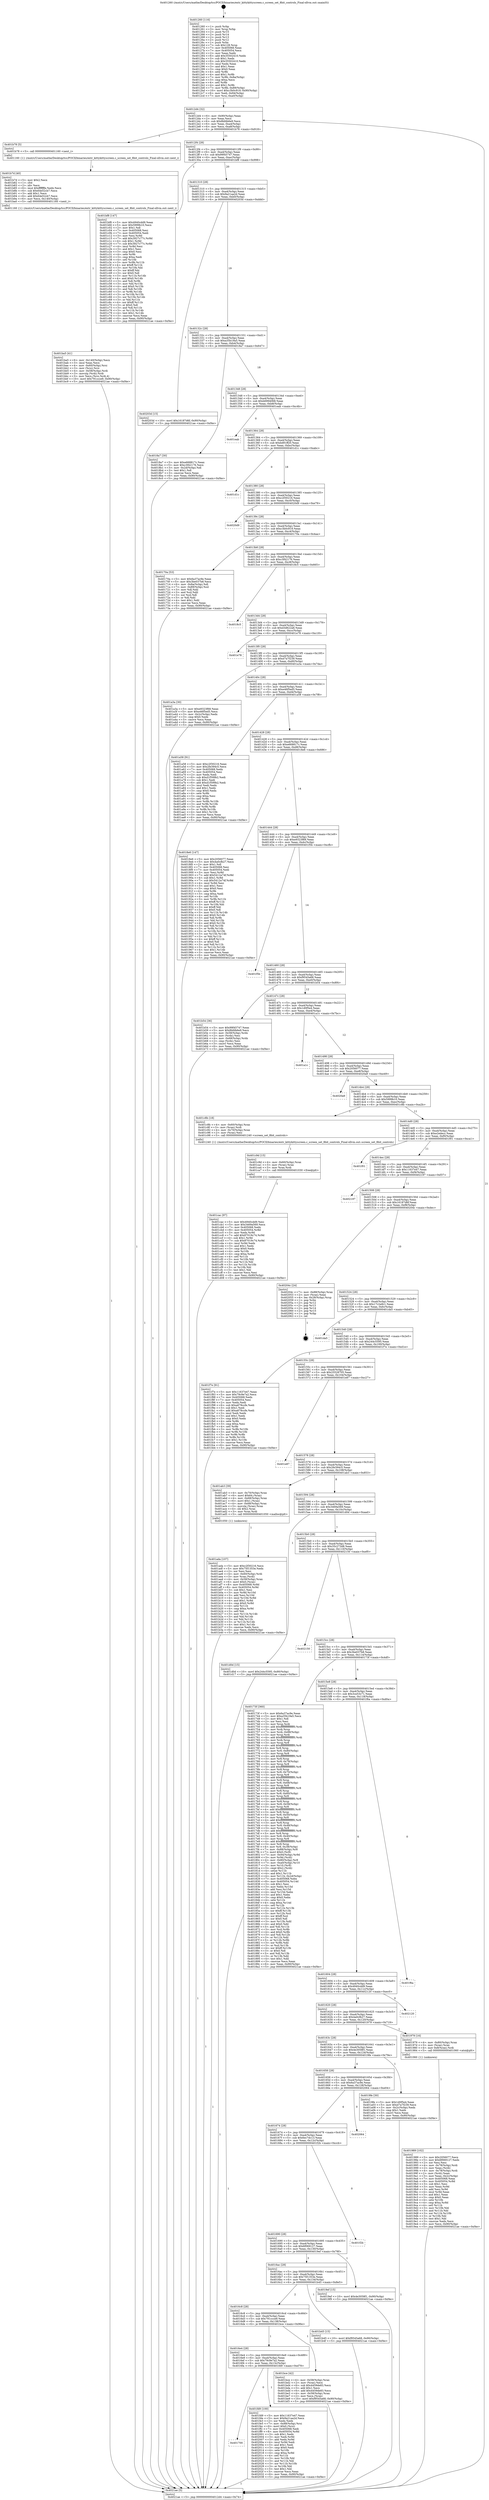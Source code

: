 digraph "0x401260" {
  label = "0x401260 (/mnt/c/Users/mathe/Desktop/tcc/POCII/binaries/extr_kittykittyscreen.c_screen_set_8bit_controls_Final-ollvm.out::main(0))"
  labelloc = "t"
  node[shape=record]

  Entry [label="",width=0.3,height=0.3,shape=circle,fillcolor=black,style=filled]
  "0x4012d4" [label="{
     0x4012d4 [32]\l
     | [instrs]\l
     &nbsp;&nbsp;0x4012d4 \<+6\>: mov -0x90(%rbp),%eax\l
     &nbsp;&nbsp;0x4012da \<+2\>: mov %eax,%ecx\l
     &nbsp;&nbsp;0x4012dc \<+6\>: sub $0x8bfdb6e9,%ecx\l
     &nbsp;&nbsp;0x4012e2 \<+6\>: mov %eax,-0xa4(%rbp)\l
     &nbsp;&nbsp;0x4012e8 \<+6\>: mov %ecx,-0xa8(%rbp)\l
     &nbsp;&nbsp;0x4012ee \<+6\>: je 0000000000401b78 \<main+0x918\>\l
  }"]
  "0x401b78" [label="{
     0x401b78 [5]\l
     | [instrs]\l
     &nbsp;&nbsp;0x401b78 \<+5\>: call 0000000000401160 \<next_i\>\l
     | [calls]\l
     &nbsp;&nbsp;0x401160 \{1\} (/mnt/c/Users/mathe/Desktop/tcc/POCII/binaries/extr_kittykittyscreen.c_screen_set_8bit_controls_Final-ollvm.out::next_i)\l
  }"]
  "0x4012f4" [label="{
     0x4012f4 [28]\l
     | [instrs]\l
     &nbsp;&nbsp;0x4012f4 \<+5\>: jmp 00000000004012f9 \<main+0x99\>\l
     &nbsp;&nbsp;0x4012f9 \<+6\>: mov -0xa4(%rbp),%eax\l
     &nbsp;&nbsp;0x4012ff \<+5\>: sub $0x99f45747,%eax\l
     &nbsp;&nbsp;0x401304 \<+6\>: mov %eax,-0xac(%rbp)\l
     &nbsp;&nbsp;0x40130a \<+6\>: je 0000000000401bf8 \<main+0x998\>\l
  }"]
  Exit [label="",width=0.3,height=0.3,shape=circle,fillcolor=black,style=filled,peripheries=2]
  "0x401bf8" [label="{
     0x401bf8 [147]\l
     | [instrs]\l
     &nbsp;&nbsp;0x401bf8 \<+5\>: mov $0x4940cdd9,%eax\l
     &nbsp;&nbsp;0x401bfd \<+5\>: mov $0x5999b10,%ecx\l
     &nbsp;&nbsp;0x401c02 \<+2\>: mov $0x1,%dl\l
     &nbsp;&nbsp;0x401c04 \<+7\>: mov 0x405068,%esi\l
     &nbsp;&nbsp;0x401c0b \<+7\>: mov 0x405054,%edi\l
     &nbsp;&nbsp;0x401c12 \<+3\>: mov %esi,%r8d\l
     &nbsp;&nbsp;0x401c15 \<+7\>: add $0x3927c77c,%r8d\l
     &nbsp;&nbsp;0x401c1c \<+4\>: sub $0x1,%r8d\l
     &nbsp;&nbsp;0x401c20 \<+7\>: sub $0x3927c77c,%r8d\l
     &nbsp;&nbsp;0x401c27 \<+4\>: imul %r8d,%esi\l
     &nbsp;&nbsp;0x401c2b \<+3\>: and $0x1,%esi\l
     &nbsp;&nbsp;0x401c2e \<+3\>: cmp $0x0,%esi\l
     &nbsp;&nbsp;0x401c31 \<+4\>: sete %r9b\l
     &nbsp;&nbsp;0x401c35 \<+3\>: cmp $0xa,%edi\l
     &nbsp;&nbsp;0x401c38 \<+4\>: setl %r10b\l
     &nbsp;&nbsp;0x401c3c \<+3\>: mov %r9b,%r11b\l
     &nbsp;&nbsp;0x401c3f \<+4\>: xor $0xff,%r11b\l
     &nbsp;&nbsp;0x401c43 \<+3\>: mov %r10b,%bl\l
     &nbsp;&nbsp;0x401c46 \<+3\>: xor $0xff,%bl\l
     &nbsp;&nbsp;0x401c49 \<+3\>: xor $0x0,%dl\l
     &nbsp;&nbsp;0x401c4c \<+3\>: mov %r11b,%r14b\l
     &nbsp;&nbsp;0x401c4f \<+4\>: and $0x0,%r14b\l
     &nbsp;&nbsp;0x401c53 \<+3\>: and %dl,%r9b\l
     &nbsp;&nbsp;0x401c56 \<+3\>: mov %bl,%r15b\l
     &nbsp;&nbsp;0x401c59 \<+4\>: and $0x0,%r15b\l
     &nbsp;&nbsp;0x401c5d \<+3\>: and %dl,%r10b\l
     &nbsp;&nbsp;0x401c60 \<+3\>: or %r9b,%r14b\l
     &nbsp;&nbsp;0x401c63 \<+3\>: or %r10b,%r15b\l
     &nbsp;&nbsp;0x401c66 \<+3\>: xor %r15b,%r14b\l
     &nbsp;&nbsp;0x401c69 \<+3\>: or %bl,%r11b\l
     &nbsp;&nbsp;0x401c6c \<+4\>: xor $0xff,%r11b\l
     &nbsp;&nbsp;0x401c70 \<+3\>: or $0x0,%dl\l
     &nbsp;&nbsp;0x401c73 \<+3\>: and %dl,%r11b\l
     &nbsp;&nbsp;0x401c76 \<+3\>: or %r11b,%r14b\l
     &nbsp;&nbsp;0x401c79 \<+4\>: test $0x1,%r14b\l
     &nbsp;&nbsp;0x401c7d \<+3\>: cmovne %ecx,%eax\l
     &nbsp;&nbsp;0x401c80 \<+6\>: mov %eax,-0x90(%rbp)\l
     &nbsp;&nbsp;0x401c86 \<+5\>: jmp 00000000004021ae \<main+0xf4e\>\l
  }"]
  "0x401310" [label="{
     0x401310 [28]\l
     | [instrs]\l
     &nbsp;&nbsp;0x401310 \<+5\>: jmp 0000000000401315 \<main+0xb5\>\l
     &nbsp;&nbsp;0x401315 \<+6\>: mov -0xa4(%rbp),%eax\l
     &nbsp;&nbsp;0x40131b \<+5\>: sub $0x9a21aa2d,%eax\l
     &nbsp;&nbsp;0x401320 \<+6\>: mov %eax,-0xb0(%rbp)\l
     &nbsp;&nbsp;0x401326 \<+6\>: je 000000000040203d \<main+0xddd\>\l
  }"]
  "0x401700" [label="{
     0x401700\l
  }", style=dashed]
  "0x40203d" [label="{
     0x40203d [15]\l
     | [instrs]\l
     &nbsp;&nbsp;0x40203d \<+10\>: movl $0x16187d6f,-0x90(%rbp)\l
     &nbsp;&nbsp;0x402047 \<+5\>: jmp 00000000004021ae \<main+0xf4e\>\l
  }"]
  "0x40132c" [label="{
     0x40132c [28]\l
     | [instrs]\l
     &nbsp;&nbsp;0x40132c \<+5\>: jmp 0000000000401331 \<main+0xd1\>\l
     &nbsp;&nbsp;0x401331 \<+6\>: mov -0xa4(%rbp),%eax\l
     &nbsp;&nbsp;0x401337 \<+5\>: sub $0xa35b19a5,%eax\l
     &nbsp;&nbsp;0x40133c \<+6\>: mov %eax,-0xb4(%rbp)\l
     &nbsp;&nbsp;0x401342 \<+6\>: je 00000000004018a7 \<main+0x647\>\l
  }"]
  "0x401fd9" [label="{
     0x401fd9 [100]\l
     | [instrs]\l
     &nbsp;&nbsp;0x401fd9 \<+5\>: mov $0x11637e47,%eax\l
     &nbsp;&nbsp;0x401fde \<+5\>: mov $0x9a21aa2d,%ecx\l
     &nbsp;&nbsp;0x401fe3 \<+2\>: xor %edx,%edx\l
     &nbsp;&nbsp;0x401fe5 \<+7\>: mov -0x88(%rbp),%rsi\l
     &nbsp;&nbsp;0x401fec \<+6\>: movl $0x0,(%rsi)\l
     &nbsp;&nbsp;0x401ff2 \<+7\>: mov 0x405068,%edi\l
     &nbsp;&nbsp;0x401ff9 \<+8\>: mov 0x405054,%r8d\l
     &nbsp;&nbsp;0x402001 \<+3\>: sub $0x1,%edx\l
     &nbsp;&nbsp;0x402004 \<+3\>: mov %edi,%r9d\l
     &nbsp;&nbsp;0x402007 \<+3\>: add %edx,%r9d\l
     &nbsp;&nbsp;0x40200a \<+4\>: imul %r9d,%edi\l
     &nbsp;&nbsp;0x40200e \<+3\>: and $0x1,%edi\l
     &nbsp;&nbsp;0x402011 \<+3\>: cmp $0x0,%edi\l
     &nbsp;&nbsp;0x402014 \<+4\>: sete %r10b\l
     &nbsp;&nbsp;0x402018 \<+4\>: cmp $0xa,%r8d\l
     &nbsp;&nbsp;0x40201c \<+4\>: setl %r11b\l
     &nbsp;&nbsp;0x402020 \<+3\>: mov %r10b,%bl\l
     &nbsp;&nbsp;0x402023 \<+3\>: and %r11b,%bl\l
     &nbsp;&nbsp;0x402026 \<+3\>: xor %r11b,%r10b\l
     &nbsp;&nbsp;0x402029 \<+3\>: or %r10b,%bl\l
     &nbsp;&nbsp;0x40202c \<+3\>: test $0x1,%bl\l
     &nbsp;&nbsp;0x40202f \<+3\>: cmovne %ecx,%eax\l
     &nbsp;&nbsp;0x402032 \<+6\>: mov %eax,-0x90(%rbp)\l
     &nbsp;&nbsp;0x402038 \<+5\>: jmp 00000000004021ae \<main+0xf4e\>\l
  }"]
  "0x4018a7" [label="{
     0x4018a7 [30]\l
     | [instrs]\l
     &nbsp;&nbsp;0x4018a7 \<+5\>: mov $0xe668817c,%eax\l
     &nbsp;&nbsp;0x4018ac \<+5\>: mov $0xc3f42176,%ecx\l
     &nbsp;&nbsp;0x4018b1 \<+3\>: mov -0x2d(%rbp),%dl\l
     &nbsp;&nbsp;0x4018b4 \<+3\>: test $0x1,%dl\l
     &nbsp;&nbsp;0x4018b7 \<+3\>: cmovne %ecx,%eax\l
     &nbsp;&nbsp;0x4018ba \<+6\>: mov %eax,-0x90(%rbp)\l
     &nbsp;&nbsp;0x4018c0 \<+5\>: jmp 00000000004021ae \<main+0xf4e\>\l
  }"]
  "0x401348" [label="{
     0x401348 [28]\l
     | [instrs]\l
     &nbsp;&nbsp;0x401348 \<+5\>: jmp 000000000040134d \<main+0xed\>\l
     &nbsp;&nbsp;0x40134d \<+6\>: mov -0xa4(%rbp),%eax\l
     &nbsp;&nbsp;0x401353 \<+5\>: sub $0xb6994068,%eax\l
     &nbsp;&nbsp;0x401358 \<+6\>: mov %eax,-0xb8(%rbp)\l
     &nbsp;&nbsp;0x40135e \<+6\>: je 0000000000401eab \<main+0xc4b\>\l
  }"]
  "0x401cac" [label="{
     0x401cac [97]\l
     | [instrs]\l
     &nbsp;&nbsp;0x401cac \<+5\>: mov $0x4940cdd9,%esi\l
     &nbsp;&nbsp;0x401cb1 \<+5\>: mov $0x3469a569,%ecx\l
     &nbsp;&nbsp;0x401cb6 \<+7\>: mov 0x405068,%edx\l
     &nbsp;&nbsp;0x401cbd \<+8\>: mov 0x405054,%r8d\l
     &nbsp;&nbsp;0x401cc5 \<+3\>: mov %edx,%r9d\l
     &nbsp;&nbsp;0x401cc8 \<+7\>: add $0x87019c74,%r9d\l
     &nbsp;&nbsp;0x401ccf \<+4\>: sub $0x1,%r9d\l
     &nbsp;&nbsp;0x401cd3 \<+7\>: sub $0x87019c74,%r9d\l
     &nbsp;&nbsp;0x401cda \<+4\>: imul %r9d,%edx\l
     &nbsp;&nbsp;0x401cde \<+3\>: and $0x1,%edx\l
     &nbsp;&nbsp;0x401ce1 \<+3\>: cmp $0x0,%edx\l
     &nbsp;&nbsp;0x401ce4 \<+4\>: sete %r10b\l
     &nbsp;&nbsp;0x401ce8 \<+4\>: cmp $0xa,%r8d\l
     &nbsp;&nbsp;0x401cec \<+4\>: setl %r11b\l
     &nbsp;&nbsp;0x401cf0 \<+3\>: mov %r10b,%bl\l
     &nbsp;&nbsp;0x401cf3 \<+3\>: and %r11b,%bl\l
     &nbsp;&nbsp;0x401cf6 \<+3\>: xor %r11b,%r10b\l
     &nbsp;&nbsp;0x401cf9 \<+3\>: or %r10b,%bl\l
     &nbsp;&nbsp;0x401cfc \<+3\>: test $0x1,%bl\l
     &nbsp;&nbsp;0x401cff \<+3\>: cmovne %ecx,%esi\l
     &nbsp;&nbsp;0x401d02 \<+6\>: mov %esi,-0x90(%rbp)\l
     &nbsp;&nbsp;0x401d08 \<+5\>: jmp 00000000004021ae \<main+0xf4e\>\l
  }"]
  "0x401eab" [label="{
     0x401eab\l
  }", style=dashed]
  "0x401364" [label="{
     0x401364 [28]\l
     | [instrs]\l
     &nbsp;&nbsp;0x401364 \<+5\>: jmp 0000000000401369 \<main+0x109\>\l
     &nbsp;&nbsp;0x401369 \<+6\>: mov -0xa4(%rbp),%eax\l
     &nbsp;&nbsp;0x40136f \<+5\>: sub $0xbd91ff20,%eax\l
     &nbsp;&nbsp;0x401374 \<+6\>: mov %eax,-0xbc(%rbp)\l
     &nbsp;&nbsp;0x40137a \<+6\>: je 0000000000401d1c \<main+0xabc\>\l
  }"]
  "0x401c9d" [label="{
     0x401c9d [15]\l
     | [instrs]\l
     &nbsp;&nbsp;0x401c9d \<+4\>: mov -0x60(%rbp),%rax\l
     &nbsp;&nbsp;0x401ca1 \<+3\>: mov (%rax),%rax\l
     &nbsp;&nbsp;0x401ca4 \<+3\>: mov %rax,%rdi\l
     &nbsp;&nbsp;0x401ca7 \<+5\>: call 0000000000401030 \<free@plt\>\l
     | [calls]\l
     &nbsp;&nbsp;0x401030 \{1\} (unknown)\l
  }"]
  "0x401d1c" [label="{
     0x401d1c\l
  }", style=dashed]
  "0x401380" [label="{
     0x401380 [28]\l
     | [instrs]\l
     &nbsp;&nbsp;0x401380 \<+5\>: jmp 0000000000401385 \<main+0x125\>\l
     &nbsp;&nbsp;0x401385 \<+6\>: mov -0xa4(%rbp),%eax\l
     &nbsp;&nbsp;0x40138b \<+5\>: sub $0xc2f30216,%eax\l
     &nbsp;&nbsp;0x401390 \<+6\>: mov %eax,-0xc0(%rbp)\l
     &nbsp;&nbsp;0x401396 \<+6\>: je 00000000004020d9 \<main+0xe79\>\l
  }"]
  "0x4016e4" [label="{
     0x4016e4 [28]\l
     | [instrs]\l
     &nbsp;&nbsp;0x4016e4 \<+5\>: jmp 00000000004016e9 \<main+0x489\>\l
     &nbsp;&nbsp;0x4016e9 \<+6\>: mov -0xa4(%rbp),%eax\l
     &nbsp;&nbsp;0x4016ef \<+5\>: sub $0x79c9e7a2,%eax\l
     &nbsp;&nbsp;0x4016f4 \<+6\>: mov %eax,-0x13c(%rbp)\l
     &nbsp;&nbsp;0x4016fa \<+6\>: je 0000000000401fd9 \<main+0xd79\>\l
  }"]
  "0x4020d9" [label="{
     0x4020d9\l
  }", style=dashed]
  "0x40139c" [label="{
     0x40139c [28]\l
     | [instrs]\l
     &nbsp;&nbsp;0x40139c \<+5\>: jmp 00000000004013a1 \<main+0x141\>\l
     &nbsp;&nbsp;0x4013a1 \<+6\>: mov -0xa4(%rbp),%eax\l
     &nbsp;&nbsp;0x4013a7 \<+5\>: sub $0xc3b0c919,%eax\l
     &nbsp;&nbsp;0x4013ac \<+6\>: mov %eax,-0xc4(%rbp)\l
     &nbsp;&nbsp;0x4013b2 \<+6\>: je 000000000040170a \<main+0x4aa\>\l
  }"]
  "0x401bce" [label="{
     0x401bce [42]\l
     | [instrs]\l
     &nbsp;&nbsp;0x401bce \<+4\>: mov -0x58(%rbp),%rax\l
     &nbsp;&nbsp;0x401bd2 \<+2\>: mov (%rax),%ecx\l
     &nbsp;&nbsp;0x401bd4 \<+6\>: sub $0x4459de83,%ecx\l
     &nbsp;&nbsp;0x401bda \<+3\>: add $0x1,%ecx\l
     &nbsp;&nbsp;0x401bdd \<+6\>: add $0x4459de83,%ecx\l
     &nbsp;&nbsp;0x401be3 \<+4\>: mov -0x58(%rbp),%rax\l
     &nbsp;&nbsp;0x401be7 \<+2\>: mov %ecx,(%rax)\l
     &nbsp;&nbsp;0x401be9 \<+10\>: movl $0xf9545a68,-0x90(%rbp)\l
     &nbsp;&nbsp;0x401bf3 \<+5\>: jmp 00000000004021ae \<main+0xf4e\>\l
  }"]
  "0x40170a" [label="{
     0x40170a [53]\l
     | [instrs]\l
     &nbsp;&nbsp;0x40170a \<+5\>: mov $0x6a37ac9e,%eax\l
     &nbsp;&nbsp;0x40170f \<+5\>: mov $0x3be037b8,%ecx\l
     &nbsp;&nbsp;0x401714 \<+6\>: mov -0x8a(%rbp),%dl\l
     &nbsp;&nbsp;0x40171a \<+7\>: mov -0x89(%rbp),%sil\l
     &nbsp;&nbsp;0x401721 \<+3\>: mov %dl,%dil\l
     &nbsp;&nbsp;0x401724 \<+3\>: and %sil,%dil\l
     &nbsp;&nbsp;0x401727 \<+3\>: xor %sil,%dl\l
     &nbsp;&nbsp;0x40172a \<+3\>: or %dl,%dil\l
     &nbsp;&nbsp;0x40172d \<+4\>: test $0x1,%dil\l
     &nbsp;&nbsp;0x401731 \<+3\>: cmovne %ecx,%eax\l
     &nbsp;&nbsp;0x401734 \<+6\>: mov %eax,-0x90(%rbp)\l
     &nbsp;&nbsp;0x40173a \<+5\>: jmp 00000000004021ae \<main+0xf4e\>\l
  }"]
  "0x4013b8" [label="{
     0x4013b8 [28]\l
     | [instrs]\l
     &nbsp;&nbsp;0x4013b8 \<+5\>: jmp 00000000004013bd \<main+0x15d\>\l
     &nbsp;&nbsp;0x4013bd \<+6\>: mov -0xa4(%rbp),%eax\l
     &nbsp;&nbsp;0x4013c3 \<+5\>: sub $0xc3f42176,%eax\l
     &nbsp;&nbsp;0x4013c8 \<+6\>: mov %eax,-0xc8(%rbp)\l
     &nbsp;&nbsp;0x4013ce \<+6\>: je 00000000004018c5 \<main+0x665\>\l
  }"]
  "0x4021ae" [label="{
     0x4021ae [5]\l
     | [instrs]\l
     &nbsp;&nbsp;0x4021ae \<+5\>: jmp 00000000004012d4 \<main+0x74\>\l
  }"]
  "0x401260" [label="{
     0x401260 [116]\l
     | [instrs]\l
     &nbsp;&nbsp;0x401260 \<+1\>: push %rbp\l
     &nbsp;&nbsp;0x401261 \<+3\>: mov %rsp,%rbp\l
     &nbsp;&nbsp;0x401264 \<+2\>: push %r15\l
     &nbsp;&nbsp;0x401266 \<+2\>: push %r14\l
     &nbsp;&nbsp;0x401268 \<+2\>: push %r13\l
     &nbsp;&nbsp;0x40126a \<+2\>: push %r12\l
     &nbsp;&nbsp;0x40126c \<+1\>: push %rbx\l
     &nbsp;&nbsp;0x40126d \<+7\>: sub $0x128,%rsp\l
     &nbsp;&nbsp;0x401274 \<+7\>: mov 0x405068,%eax\l
     &nbsp;&nbsp;0x40127b \<+7\>: mov 0x405054,%ecx\l
     &nbsp;&nbsp;0x401282 \<+2\>: mov %eax,%edx\l
     &nbsp;&nbsp;0x401284 \<+6\>: add $0x35502410,%edx\l
     &nbsp;&nbsp;0x40128a \<+3\>: sub $0x1,%edx\l
     &nbsp;&nbsp;0x40128d \<+6\>: sub $0x35502410,%edx\l
     &nbsp;&nbsp;0x401293 \<+3\>: imul %edx,%eax\l
     &nbsp;&nbsp;0x401296 \<+3\>: and $0x1,%eax\l
     &nbsp;&nbsp;0x401299 \<+3\>: cmp $0x0,%eax\l
     &nbsp;&nbsp;0x40129c \<+4\>: sete %r8b\l
     &nbsp;&nbsp;0x4012a0 \<+4\>: and $0x1,%r8b\l
     &nbsp;&nbsp;0x4012a4 \<+7\>: mov %r8b,-0x8a(%rbp)\l
     &nbsp;&nbsp;0x4012ab \<+3\>: cmp $0xa,%ecx\l
     &nbsp;&nbsp;0x4012ae \<+4\>: setl %r8b\l
     &nbsp;&nbsp;0x4012b2 \<+4\>: and $0x1,%r8b\l
     &nbsp;&nbsp;0x4012b6 \<+7\>: mov %r8b,-0x89(%rbp)\l
     &nbsp;&nbsp;0x4012bd \<+10\>: movl $0xc3b0c919,-0x90(%rbp)\l
     &nbsp;&nbsp;0x4012c7 \<+6\>: mov %edi,-0x94(%rbp)\l
     &nbsp;&nbsp;0x4012cd \<+7\>: mov %rsi,-0xa0(%rbp)\l
  }"]
  "0x401ba5" [label="{
     0x401ba5 [41]\l
     | [instrs]\l
     &nbsp;&nbsp;0x401ba5 \<+6\>: mov -0x140(%rbp),%ecx\l
     &nbsp;&nbsp;0x401bab \<+3\>: imul %eax,%ecx\l
     &nbsp;&nbsp;0x401bae \<+4\>: mov -0x60(%rbp),%rsi\l
     &nbsp;&nbsp;0x401bb2 \<+3\>: mov (%rsi),%rsi\l
     &nbsp;&nbsp;0x401bb5 \<+4\>: mov -0x58(%rbp),%rdi\l
     &nbsp;&nbsp;0x401bb9 \<+3\>: movslq (%rdi),%rdi\l
     &nbsp;&nbsp;0x401bbc \<+3\>: mov %ecx,(%rsi,%rdi,4)\l
     &nbsp;&nbsp;0x401bbf \<+10\>: movl $0x791ccce9,-0x90(%rbp)\l
     &nbsp;&nbsp;0x401bc9 \<+5\>: jmp 00000000004021ae \<main+0xf4e\>\l
  }"]
  "0x4018c5" [label="{
     0x4018c5\l
  }", style=dashed]
  "0x4013d4" [label="{
     0x4013d4 [28]\l
     | [instrs]\l
     &nbsp;&nbsp;0x4013d4 \<+5\>: jmp 00000000004013d9 \<main+0x179\>\l
     &nbsp;&nbsp;0x4013d9 \<+6\>: mov -0xa4(%rbp),%eax\l
     &nbsp;&nbsp;0x4013df \<+5\>: sub $0xd3d622a6,%eax\l
     &nbsp;&nbsp;0x4013e4 \<+6\>: mov %eax,-0xcc(%rbp)\l
     &nbsp;&nbsp;0x4013ea \<+6\>: je 0000000000401e78 \<main+0xc18\>\l
  }"]
  "0x401b7d" [label="{
     0x401b7d [40]\l
     | [instrs]\l
     &nbsp;&nbsp;0x401b7d \<+5\>: mov $0x2,%ecx\l
     &nbsp;&nbsp;0x401b82 \<+1\>: cltd\l
     &nbsp;&nbsp;0x401b83 \<+2\>: idiv %ecx\l
     &nbsp;&nbsp;0x401b85 \<+6\>: imul $0xfffffffe,%edx,%ecx\l
     &nbsp;&nbsp;0x401b8b \<+6\>: sub $0x64e52cb7,%ecx\l
     &nbsp;&nbsp;0x401b91 \<+3\>: add $0x1,%ecx\l
     &nbsp;&nbsp;0x401b94 \<+6\>: add $0x64e52cb7,%ecx\l
     &nbsp;&nbsp;0x401b9a \<+6\>: mov %ecx,-0x140(%rbp)\l
     &nbsp;&nbsp;0x401ba0 \<+5\>: call 0000000000401160 \<next_i\>\l
     | [calls]\l
     &nbsp;&nbsp;0x401160 \{1\} (/mnt/c/Users/mathe/Desktop/tcc/POCII/binaries/extr_kittykittyscreen.c_screen_set_8bit_controls_Final-ollvm.out::next_i)\l
  }"]
  "0x401e78" [label="{
     0x401e78\l
  }", style=dashed]
  "0x4013f0" [label="{
     0x4013f0 [28]\l
     | [instrs]\l
     &nbsp;&nbsp;0x4013f0 \<+5\>: jmp 00000000004013f5 \<main+0x195\>\l
     &nbsp;&nbsp;0x4013f5 \<+6\>: mov -0xa4(%rbp),%eax\l
     &nbsp;&nbsp;0x4013fb \<+5\>: sub $0xd7a7f239,%eax\l
     &nbsp;&nbsp;0x401400 \<+6\>: mov %eax,-0xd0(%rbp)\l
     &nbsp;&nbsp;0x401406 \<+6\>: je 0000000000401a3a \<main+0x7da\>\l
  }"]
  "0x4016c8" [label="{
     0x4016c8 [28]\l
     | [instrs]\l
     &nbsp;&nbsp;0x4016c8 \<+5\>: jmp 00000000004016cd \<main+0x46d\>\l
     &nbsp;&nbsp;0x4016cd \<+6\>: mov -0xa4(%rbp),%eax\l
     &nbsp;&nbsp;0x4016d3 \<+5\>: sub $0x791ccce9,%eax\l
     &nbsp;&nbsp;0x4016d8 \<+6\>: mov %eax,-0x138(%rbp)\l
     &nbsp;&nbsp;0x4016de \<+6\>: je 0000000000401bce \<main+0x96e\>\l
  }"]
  "0x401a3a" [label="{
     0x401a3a [30]\l
     | [instrs]\l
     &nbsp;&nbsp;0x401a3a \<+5\>: mov $0xe9323f68,%eax\l
     &nbsp;&nbsp;0x401a3f \<+5\>: mov $0xe46f5ed5,%ecx\l
     &nbsp;&nbsp;0x401a44 \<+3\>: mov -0x2c(%rbp),%edx\l
     &nbsp;&nbsp;0x401a47 \<+3\>: cmp $0x0,%edx\l
     &nbsp;&nbsp;0x401a4a \<+3\>: cmove %ecx,%eax\l
     &nbsp;&nbsp;0x401a4d \<+6\>: mov %eax,-0x90(%rbp)\l
     &nbsp;&nbsp;0x401a53 \<+5\>: jmp 00000000004021ae \<main+0xf4e\>\l
  }"]
  "0x40140c" [label="{
     0x40140c [28]\l
     | [instrs]\l
     &nbsp;&nbsp;0x40140c \<+5\>: jmp 0000000000401411 \<main+0x1b1\>\l
     &nbsp;&nbsp;0x401411 \<+6\>: mov -0xa4(%rbp),%eax\l
     &nbsp;&nbsp;0x401417 \<+5\>: sub $0xe46f5ed5,%eax\l
     &nbsp;&nbsp;0x40141c \<+6\>: mov %eax,-0xd4(%rbp)\l
     &nbsp;&nbsp;0x401422 \<+6\>: je 0000000000401a58 \<main+0x7f8\>\l
  }"]
  "0x401b45" [label="{
     0x401b45 [15]\l
     | [instrs]\l
     &nbsp;&nbsp;0x401b45 \<+10\>: movl $0xf9545a68,-0x90(%rbp)\l
     &nbsp;&nbsp;0x401b4f \<+5\>: jmp 00000000004021ae \<main+0xf4e\>\l
  }"]
  "0x401a58" [label="{
     0x401a58 [91]\l
     | [instrs]\l
     &nbsp;&nbsp;0x401a58 \<+5\>: mov $0xc2f30216,%eax\l
     &nbsp;&nbsp;0x401a5d \<+5\>: mov $0x2fe394c5,%ecx\l
     &nbsp;&nbsp;0x401a62 \<+7\>: mov 0x405068,%edx\l
     &nbsp;&nbsp;0x401a69 \<+7\>: mov 0x405054,%esi\l
     &nbsp;&nbsp;0x401a70 \<+2\>: mov %edx,%edi\l
     &nbsp;&nbsp;0x401a72 \<+6\>: sub $0xd1f599b2,%edi\l
     &nbsp;&nbsp;0x401a78 \<+3\>: sub $0x1,%edi\l
     &nbsp;&nbsp;0x401a7b \<+6\>: add $0xd1f599b2,%edi\l
     &nbsp;&nbsp;0x401a81 \<+3\>: imul %edi,%edx\l
     &nbsp;&nbsp;0x401a84 \<+3\>: and $0x1,%edx\l
     &nbsp;&nbsp;0x401a87 \<+3\>: cmp $0x0,%edx\l
     &nbsp;&nbsp;0x401a8a \<+4\>: sete %r8b\l
     &nbsp;&nbsp;0x401a8e \<+3\>: cmp $0xa,%esi\l
     &nbsp;&nbsp;0x401a91 \<+4\>: setl %r9b\l
     &nbsp;&nbsp;0x401a95 \<+3\>: mov %r8b,%r10b\l
     &nbsp;&nbsp;0x401a98 \<+3\>: and %r9b,%r10b\l
     &nbsp;&nbsp;0x401a9b \<+3\>: xor %r9b,%r8b\l
     &nbsp;&nbsp;0x401a9e \<+3\>: or %r8b,%r10b\l
     &nbsp;&nbsp;0x401aa1 \<+4\>: test $0x1,%r10b\l
     &nbsp;&nbsp;0x401aa5 \<+3\>: cmovne %ecx,%eax\l
     &nbsp;&nbsp;0x401aa8 \<+6\>: mov %eax,-0x90(%rbp)\l
     &nbsp;&nbsp;0x401aae \<+5\>: jmp 00000000004021ae \<main+0xf4e\>\l
  }"]
  "0x401428" [label="{
     0x401428 [28]\l
     | [instrs]\l
     &nbsp;&nbsp;0x401428 \<+5\>: jmp 000000000040142d \<main+0x1cd\>\l
     &nbsp;&nbsp;0x40142d \<+6\>: mov -0xa4(%rbp),%eax\l
     &nbsp;&nbsp;0x401433 \<+5\>: sub $0xe668817c,%eax\l
     &nbsp;&nbsp;0x401438 \<+6\>: mov %eax,-0xd8(%rbp)\l
     &nbsp;&nbsp;0x40143e \<+6\>: je 00000000004018e6 \<main+0x686\>\l
  }"]
  "0x401ada" [label="{
     0x401ada [107]\l
     | [instrs]\l
     &nbsp;&nbsp;0x401ada \<+5\>: mov $0xc2f30216,%ecx\l
     &nbsp;&nbsp;0x401adf \<+5\>: mov $0x75f1353e,%edx\l
     &nbsp;&nbsp;0x401ae4 \<+2\>: xor %esi,%esi\l
     &nbsp;&nbsp;0x401ae6 \<+4\>: mov -0x60(%rbp),%rdi\l
     &nbsp;&nbsp;0x401aea \<+3\>: mov %rax,(%rdi)\l
     &nbsp;&nbsp;0x401aed \<+4\>: mov -0x58(%rbp),%rax\l
     &nbsp;&nbsp;0x401af1 \<+6\>: movl $0x0,(%rax)\l
     &nbsp;&nbsp;0x401af7 \<+8\>: mov 0x405068,%r8d\l
     &nbsp;&nbsp;0x401aff \<+8\>: mov 0x405054,%r9d\l
     &nbsp;&nbsp;0x401b07 \<+3\>: sub $0x1,%esi\l
     &nbsp;&nbsp;0x401b0a \<+3\>: mov %r8d,%r10d\l
     &nbsp;&nbsp;0x401b0d \<+3\>: add %esi,%r10d\l
     &nbsp;&nbsp;0x401b10 \<+4\>: imul %r10d,%r8d\l
     &nbsp;&nbsp;0x401b14 \<+4\>: and $0x1,%r8d\l
     &nbsp;&nbsp;0x401b18 \<+4\>: cmp $0x0,%r8d\l
     &nbsp;&nbsp;0x401b1c \<+4\>: sete %r11b\l
     &nbsp;&nbsp;0x401b20 \<+4\>: cmp $0xa,%r9d\l
     &nbsp;&nbsp;0x401b24 \<+3\>: setl %bl\l
     &nbsp;&nbsp;0x401b27 \<+3\>: mov %r11b,%r14b\l
     &nbsp;&nbsp;0x401b2a \<+3\>: and %bl,%r14b\l
     &nbsp;&nbsp;0x401b2d \<+3\>: xor %bl,%r11b\l
     &nbsp;&nbsp;0x401b30 \<+3\>: or %r11b,%r14b\l
     &nbsp;&nbsp;0x401b33 \<+4\>: test $0x1,%r14b\l
     &nbsp;&nbsp;0x401b37 \<+3\>: cmovne %edx,%ecx\l
     &nbsp;&nbsp;0x401b3a \<+6\>: mov %ecx,-0x90(%rbp)\l
     &nbsp;&nbsp;0x401b40 \<+5\>: jmp 00000000004021ae \<main+0xf4e\>\l
  }"]
  "0x4018e6" [label="{
     0x4018e6 [147]\l
     | [instrs]\l
     &nbsp;&nbsp;0x4018e6 \<+5\>: mov $0x2056077,%eax\l
     &nbsp;&nbsp;0x4018eb \<+5\>: mov $0x4a0cfb27,%ecx\l
     &nbsp;&nbsp;0x4018f0 \<+2\>: mov $0x1,%dl\l
     &nbsp;&nbsp;0x4018f2 \<+7\>: mov 0x405068,%esi\l
     &nbsp;&nbsp;0x4018f9 \<+7\>: mov 0x405054,%edi\l
     &nbsp;&nbsp;0x401900 \<+3\>: mov %esi,%r8d\l
     &nbsp;&nbsp;0x401903 \<+7\>: add $0x5412a74f,%r8d\l
     &nbsp;&nbsp;0x40190a \<+4\>: sub $0x1,%r8d\l
     &nbsp;&nbsp;0x40190e \<+7\>: sub $0x5412a74f,%r8d\l
     &nbsp;&nbsp;0x401915 \<+4\>: imul %r8d,%esi\l
     &nbsp;&nbsp;0x401919 \<+3\>: and $0x1,%esi\l
     &nbsp;&nbsp;0x40191c \<+3\>: cmp $0x0,%esi\l
     &nbsp;&nbsp;0x40191f \<+4\>: sete %r9b\l
     &nbsp;&nbsp;0x401923 \<+3\>: cmp $0xa,%edi\l
     &nbsp;&nbsp;0x401926 \<+4\>: setl %r10b\l
     &nbsp;&nbsp;0x40192a \<+3\>: mov %r9b,%r11b\l
     &nbsp;&nbsp;0x40192d \<+4\>: xor $0xff,%r11b\l
     &nbsp;&nbsp;0x401931 \<+3\>: mov %r10b,%bl\l
     &nbsp;&nbsp;0x401934 \<+3\>: xor $0xff,%bl\l
     &nbsp;&nbsp;0x401937 \<+3\>: xor $0x0,%dl\l
     &nbsp;&nbsp;0x40193a \<+3\>: mov %r11b,%r14b\l
     &nbsp;&nbsp;0x40193d \<+4\>: and $0x0,%r14b\l
     &nbsp;&nbsp;0x401941 \<+3\>: and %dl,%r9b\l
     &nbsp;&nbsp;0x401944 \<+3\>: mov %bl,%r15b\l
     &nbsp;&nbsp;0x401947 \<+4\>: and $0x0,%r15b\l
     &nbsp;&nbsp;0x40194b \<+3\>: and %dl,%r10b\l
     &nbsp;&nbsp;0x40194e \<+3\>: or %r9b,%r14b\l
     &nbsp;&nbsp;0x401951 \<+3\>: or %r10b,%r15b\l
     &nbsp;&nbsp;0x401954 \<+3\>: xor %r15b,%r14b\l
     &nbsp;&nbsp;0x401957 \<+3\>: or %bl,%r11b\l
     &nbsp;&nbsp;0x40195a \<+4\>: xor $0xff,%r11b\l
     &nbsp;&nbsp;0x40195e \<+3\>: or $0x0,%dl\l
     &nbsp;&nbsp;0x401961 \<+3\>: and %dl,%r11b\l
     &nbsp;&nbsp;0x401964 \<+3\>: or %r11b,%r14b\l
     &nbsp;&nbsp;0x401967 \<+4\>: test $0x1,%r14b\l
     &nbsp;&nbsp;0x40196b \<+3\>: cmovne %ecx,%eax\l
     &nbsp;&nbsp;0x40196e \<+6\>: mov %eax,-0x90(%rbp)\l
     &nbsp;&nbsp;0x401974 \<+5\>: jmp 00000000004021ae \<main+0xf4e\>\l
  }"]
  "0x401444" [label="{
     0x401444 [28]\l
     | [instrs]\l
     &nbsp;&nbsp;0x401444 \<+5\>: jmp 0000000000401449 \<main+0x1e9\>\l
     &nbsp;&nbsp;0x401449 \<+6\>: mov -0xa4(%rbp),%eax\l
     &nbsp;&nbsp;0x40144f \<+5\>: sub $0xe9323f68,%eax\l
     &nbsp;&nbsp;0x401454 \<+6\>: mov %eax,-0xdc(%rbp)\l
     &nbsp;&nbsp;0x40145a \<+6\>: je 0000000000401f5b \<main+0xcfb\>\l
  }"]
  "0x4016ac" [label="{
     0x4016ac [28]\l
     | [instrs]\l
     &nbsp;&nbsp;0x4016ac \<+5\>: jmp 00000000004016b1 \<main+0x451\>\l
     &nbsp;&nbsp;0x4016b1 \<+6\>: mov -0xa4(%rbp),%eax\l
     &nbsp;&nbsp;0x4016b7 \<+5\>: sub $0x75f1353e,%eax\l
     &nbsp;&nbsp;0x4016bc \<+6\>: mov %eax,-0x134(%rbp)\l
     &nbsp;&nbsp;0x4016c2 \<+6\>: je 0000000000401b45 \<main+0x8e5\>\l
  }"]
  "0x401f5b" [label="{
     0x401f5b\l
  }", style=dashed]
  "0x401460" [label="{
     0x401460 [28]\l
     | [instrs]\l
     &nbsp;&nbsp;0x401460 \<+5\>: jmp 0000000000401465 \<main+0x205\>\l
     &nbsp;&nbsp;0x401465 \<+6\>: mov -0xa4(%rbp),%eax\l
     &nbsp;&nbsp;0x40146b \<+5\>: sub $0xf9545a68,%eax\l
     &nbsp;&nbsp;0x401470 \<+6\>: mov %eax,-0xe0(%rbp)\l
     &nbsp;&nbsp;0x401476 \<+6\>: je 0000000000401b54 \<main+0x8f4\>\l
  }"]
  "0x4019ef" [label="{
     0x4019ef [15]\l
     | [instrs]\l
     &nbsp;&nbsp;0x4019ef \<+10\>: movl $0x4e3058f1,-0x90(%rbp)\l
     &nbsp;&nbsp;0x4019f9 \<+5\>: jmp 00000000004021ae \<main+0xf4e\>\l
  }"]
  "0x401b54" [label="{
     0x401b54 [36]\l
     | [instrs]\l
     &nbsp;&nbsp;0x401b54 \<+5\>: mov $0x99f45747,%eax\l
     &nbsp;&nbsp;0x401b59 \<+5\>: mov $0x8bfdb6e9,%ecx\l
     &nbsp;&nbsp;0x401b5e \<+4\>: mov -0x58(%rbp),%rdx\l
     &nbsp;&nbsp;0x401b62 \<+2\>: mov (%rdx),%esi\l
     &nbsp;&nbsp;0x401b64 \<+4\>: mov -0x68(%rbp),%rdx\l
     &nbsp;&nbsp;0x401b68 \<+2\>: cmp (%rdx),%esi\l
     &nbsp;&nbsp;0x401b6a \<+3\>: cmovl %ecx,%eax\l
     &nbsp;&nbsp;0x401b6d \<+6\>: mov %eax,-0x90(%rbp)\l
     &nbsp;&nbsp;0x401b73 \<+5\>: jmp 00000000004021ae \<main+0xf4e\>\l
  }"]
  "0x40147c" [label="{
     0x40147c [28]\l
     | [instrs]\l
     &nbsp;&nbsp;0x40147c \<+5\>: jmp 0000000000401481 \<main+0x221\>\l
     &nbsp;&nbsp;0x401481 \<+6\>: mov -0xa4(%rbp),%eax\l
     &nbsp;&nbsp;0x401487 \<+5\>: sub $0x1d0f5e4,%eax\l
     &nbsp;&nbsp;0x40148c \<+6\>: mov %eax,-0xe4(%rbp)\l
     &nbsp;&nbsp;0x401492 \<+6\>: je 0000000000401a1c \<main+0x7bc\>\l
  }"]
  "0x401690" [label="{
     0x401690 [28]\l
     | [instrs]\l
     &nbsp;&nbsp;0x401690 \<+5\>: jmp 0000000000401695 \<main+0x435\>\l
     &nbsp;&nbsp;0x401695 \<+6\>: mov -0xa4(%rbp),%eax\l
     &nbsp;&nbsp;0x40169b \<+5\>: sub $0x6f069127,%eax\l
     &nbsp;&nbsp;0x4016a0 \<+6\>: mov %eax,-0x130(%rbp)\l
     &nbsp;&nbsp;0x4016a6 \<+6\>: je 00000000004019ef \<main+0x78f\>\l
  }"]
  "0x401a1c" [label="{
     0x401a1c\l
  }", style=dashed]
  "0x401498" [label="{
     0x401498 [28]\l
     | [instrs]\l
     &nbsp;&nbsp;0x401498 \<+5\>: jmp 000000000040149d \<main+0x23d\>\l
     &nbsp;&nbsp;0x40149d \<+6\>: mov -0xa4(%rbp),%eax\l
     &nbsp;&nbsp;0x4014a3 \<+5\>: sub $0x2056077,%eax\l
     &nbsp;&nbsp;0x4014a8 \<+6\>: mov %eax,-0xe8(%rbp)\l
     &nbsp;&nbsp;0x4014ae \<+6\>: je 00000000004020a9 \<main+0xe49\>\l
  }"]
  "0x401f2b" [label="{
     0x401f2b\l
  }", style=dashed]
  "0x4020a9" [label="{
     0x4020a9\l
  }", style=dashed]
  "0x4014b4" [label="{
     0x4014b4 [28]\l
     | [instrs]\l
     &nbsp;&nbsp;0x4014b4 \<+5\>: jmp 00000000004014b9 \<main+0x259\>\l
     &nbsp;&nbsp;0x4014b9 \<+6\>: mov -0xa4(%rbp),%eax\l
     &nbsp;&nbsp;0x4014bf \<+5\>: sub $0x5999b10,%eax\l
     &nbsp;&nbsp;0x4014c4 \<+6\>: mov %eax,-0xec(%rbp)\l
     &nbsp;&nbsp;0x4014ca \<+6\>: je 0000000000401c8b \<main+0xa2b\>\l
  }"]
  "0x401674" [label="{
     0x401674 [28]\l
     | [instrs]\l
     &nbsp;&nbsp;0x401674 \<+5\>: jmp 0000000000401679 \<main+0x419\>\l
     &nbsp;&nbsp;0x401679 \<+6\>: mov -0xa4(%rbp),%eax\l
     &nbsp;&nbsp;0x40167f \<+5\>: sub $0x6ec7dc13,%eax\l
     &nbsp;&nbsp;0x401684 \<+6\>: mov %eax,-0x12c(%rbp)\l
     &nbsp;&nbsp;0x40168a \<+6\>: je 0000000000401f2b \<main+0xccb\>\l
  }"]
  "0x401c8b" [label="{
     0x401c8b [18]\l
     | [instrs]\l
     &nbsp;&nbsp;0x401c8b \<+4\>: mov -0x60(%rbp),%rax\l
     &nbsp;&nbsp;0x401c8f \<+3\>: mov (%rax),%rdi\l
     &nbsp;&nbsp;0x401c92 \<+4\>: mov -0x70(%rbp),%rax\l
     &nbsp;&nbsp;0x401c96 \<+2\>: mov (%rax),%esi\l
     &nbsp;&nbsp;0x401c98 \<+5\>: call 0000000000401240 \<screen_set_8bit_controls\>\l
     | [calls]\l
     &nbsp;&nbsp;0x401240 \{1\} (/mnt/c/Users/mathe/Desktop/tcc/POCII/binaries/extr_kittykittyscreen.c_screen_set_8bit_controls_Final-ollvm.out::screen_set_8bit_controls)\l
  }"]
  "0x4014d0" [label="{
     0x4014d0 [28]\l
     | [instrs]\l
     &nbsp;&nbsp;0x4014d0 \<+5\>: jmp 00000000004014d5 \<main+0x275\>\l
     &nbsp;&nbsp;0x4014d5 \<+6\>: mov -0xa4(%rbp),%eax\l
     &nbsp;&nbsp;0x4014db \<+5\>: sub $0xe2edecc,%eax\l
     &nbsp;&nbsp;0x4014e0 \<+6\>: mov %eax,-0xf0(%rbp)\l
     &nbsp;&nbsp;0x4014e6 \<+6\>: je 0000000000401f01 \<main+0xca1\>\l
  }"]
  "0x402064" [label="{
     0x402064\l
  }", style=dashed]
  "0x401f01" [label="{
     0x401f01\l
  }", style=dashed]
  "0x4014ec" [label="{
     0x4014ec [28]\l
     | [instrs]\l
     &nbsp;&nbsp;0x4014ec \<+5\>: jmp 00000000004014f1 \<main+0x291\>\l
     &nbsp;&nbsp;0x4014f1 \<+6\>: mov -0xa4(%rbp),%eax\l
     &nbsp;&nbsp;0x4014f7 \<+5\>: sub $0x11637e47,%eax\l
     &nbsp;&nbsp;0x4014fc \<+6\>: mov %eax,-0xf4(%rbp)\l
     &nbsp;&nbsp;0x401502 \<+6\>: je 0000000000402197 \<main+0xf37\>\l
  }"]
  "0x401658" [label="{
     0x401658 [28]\l
     | [instrs]\l
     &nbsp;&nbsp;0x401658 \<+5\>: jmp 000000000040165d \<main+0x3fd\>\l
     &nbsp;&nbsp;0x40165d \<+6\>: mov -0xa4(%rbp),%eax\l
     &nbsp;&nbsp;0x401663 \<+5\>: sub $0x6a37ac9e,%eax\l
     &nbsp;&nbsp;0x401668 \<+6\>: mov %eax,-0x128(%rbp)\l
     &nbsp;&nbsp;0x40166e \<+6\>: je 0000000000402064 \<main+0xe04\>\l
  }"]
  "0x402197" [label="{
     0x402197\l
  }", style=dashed]
  "0x401508" [label="{
     0x401508 [28]\l
     | [instrs]\l
     &nbsp;&nbsp;0x401508 \<+5\>: jmp 000000000040150d \<main+0x2ad\>\l
     &nbsp;&nbsp;0x40150d \<+6\>: mov -0xa4(%rbp),%eax\l
     &nbsp;&nbsp;0x401513 \<+5\>: sub $0x16187d6f,%eax\l
     &nbsp;&nbsp;0x401518 \<+6\>: mov %eax,-0xf8(%rbp)\l
     &nbsp;&nbsp;0x40151e \<+6\>: je 000000000040204c \<main+0xdec\>\l
  }"]
  "0x4019fe" [label="{
     0x4019fe [30]\l
     | [instrs]\l
     &nbsp;&nbsp;0x4019fe \<+5\>: mov $0x1d0f5e4,%eax\l
     &nbsp;&nbsp;0x401a03 \<+5\>: mov $0xd7a7f239,%ecx\l
     &nbsp;&nbsp;0x401a08 \<+3\>: mov -0x2c(%rbp),%edx\l
     &nbsp;&nbsp;0x401a0b \<+3\>: cmp $0x1,%edx\l
     &nbsp;&nbsp;0x401a0e \<+3\>: cmovl %ecx,%eax\l
     &nbsp;&nbsp;0x401a11 \<+6\>: mov %eax,-0x90(%rbp)\l
     &nbsp;&nbsp;0x401a17 \<+5\>: jmp 00000000004021ae \<main+0xf4e\>\l
  }"]
  "0x40204c" [label="{
     0x40204c [24]\l
     | [instrs]\l
     &nbsp;&nbsp;0x40204c \<+7\>: mov -0x88(%rbp),%rax\l
     &nbsp;&nbsp;0x402053 \<+2\>: mov (%rax),%eax\l
     &nbsp;&nbsp;0x402055 \<+4\>: lea -0x28(%rbp),%rsp\l
     &nbsp;&nbsp;0x402059 \<+1\>: pop %rbx\l
     &nbsp;&nbsp;0x40205a \<+2\>: pop %r12\l
     &nbsp;&nbsp;0x40205c \<+2\>: pop %r13\l
     &nbsp;&nbsp;0x40205e \<+2\>: pop %r14\l
     &nbsp;&nbsp;0x402060 \<+2\>: pop %r15\l
     &nbsp;&nbsp;0x402062 \<+1\>: pop %rbp\l
     &nbsp;&nbsp;0x402063 \<+1\>: ret\l
  }"]
  "0x401524" [label="{
     0x401524 [28]\l
     | [instrs]\l
     &nbsp;&nbsp;0x401524 \<+5\>: jmp 0000000000401529 \<main+0x2c9\>\l
     &nbsp;&nbsp;0x401529 \<+6\>: mov -0xa4(%rbp),%eax\l
     &nbsp;&nbsp;0x40152f \<+5\>: sub $0x17c2a9c1,%eax\l
     &nbsp;&nbsp;0x401534 \<+6\>: mov %eax,-0xfc(%rbp)\l
     &nbsp;&nbsp;0x40153a \<+6\>: je 0000000000401da5 \<main+0xb45\>\l
  }"]
  "0x401989" [label="{
     0x401989 [102]\l
     | [instrs]\l
     &nbsp;&nbsp;0x401989 \<+5\>: mov $0x2056077,%ecx\l
     &nbsp;&nbsp;0x40198e \<+5\>: mov $0x6f069127,%edx\l
     &nbsp;&nbsp;0x401993 \<+2\>: xor %esi,%esi\l
     &nbsp;&nbsp;0x401995 \<+4\>: mov -0x78(%rbp),%rdi\l
     &nbsp;&nbsp;0x401999 \<+2\>: mov %eax,(%rdi)\l
     &nbsp;&nbsp;0x40199b \<+4\>: mov -0x78(%rbp),%rdi\l
     &nbsp;&nbsp;0x40199f \<+2\>: mov (%rdi),%eax\l
     &nbsp;&nbsp;0x4019a1 \<+3\>: mov %eax,-0x2c(%rbp)\l
     &nbsp;&nbsp;0x4019a4 \<+7\>: mov 0x405068,%eax\l
     &nbsp;&nbsp;0x4019ab \<+8\>: mov 0x405054,%r8d\l
     &nbsp;&nbsp;0x4019b3 \<+3\>: sub $0x1,%esi\l
     &nbsp;&nbsp;0x4019b6 \<+3\>: mov %eax,%r9d\l
     &nbsp;&nbsp;0x4019b9 \<+3\>: add %esi,%r9d\l
     &nbsp;&nbsp;0x4019bc \<+4\>: imul %r9d,%eax\l
     &nbsp;&nbsp;0x4019c0 \<+3\>: and $0x1,%eax\l
     &nbsp;&nbsp;0x4019c3 \<+3\>: cmp $0x0,%eax\l
     &nbsp;&nbsp;0x4019c6 \<+4\>: sete %r10b\l
     &nbsp;&nbsp;0x4019ca \<+4\>: cmp $0xa,%r8d\l
     &nbsp;&nbsp;0x4019ce \<+4\>: setl %r11b\l
     &nbsp;&nbsp;0x4019d2 \<+3\>: mov %r10b,%bl\l
     &nbsp;&nbsp;0x4019d5 \<+3\>: and %r11b,%bl\l
     &nbsp;&nbsp;0x4019d8 \<+3\>: xor %r11b,%r10b\l
     &nbsp;&nbsp;0x4019db \<+3\>: or %r10b,%bl\l
     &nbsp;&nbsp;0x4019de \<+3\>: test $0x1,%bl\l
     &nbsp;&nbsp;0x4019e1 \<+3\>: cmovne %edx,%ecx\l
     &nbsp;&nbsp;0x4019e4 \<+6\>: mov %ecx,-0x90(%rbp)\l
     &nbsp;&nbsp;0x4019ea \<+5\>: jmp 00000000004021ae \<main+0xf4e\>\l
  }"]
  "0x401da5" [label="{
     0x401da5\l
  }", style=dashed]
  "0x401540" [label="{
     0x401540 [28]\l
     | [instrs]\l
     &nbsp;&nbsp;0x401540 \<+5\>: jmp 0000000000401545 \<main+0x2e5\>\l
     &nbsp;&nbsp;0x401545 \<+6\>: mov -0xa4(%rbp),%eax\l
     &nbsp;&nbsp;0x40154b \<+5\>: sub $0x244c5595,%eax\l
     &nbsp;&nbsp;0x401550 \<+6\>: mov %eax,-0x100(%rbp)\l
     &nbsp;&nbsp;0x401556 \<+6\>: je 0000000000401f7e \<main+0xd1e\>\l
  }"]
  "0x40163c" [label="{
     0x40163c [28]\l
     | [instrs]\l
     &nbsp;&nbsp;0x40163c \<+5\>: jmp 0000000000401641 \<main+0x3e1\>\l
     &nbsp;&nbsp;0x401641 \<+6\>: mov -0xa4(%rbp),%eax\l
     &nbsp;&nbsp;0x401647 \<+5\>: sub $0x4e3058f1,%eax\l
     &nbsp;&nbsp;0x40164c \<+6\>: mov %eax,-0x124(%rbp)\l
     &nbsp;&nbsp;0x401652 \<+6\>: je 00000000004019fe \<main+0x79e\>\l
  }"]
  "0x401f7e" [label="{
     0x401f7e [91]\l
     | [instrs]\l
     &nbsp;&nbsp;0x401f7e \<+5\>: mov $0x11637e47,%eax\l
     &nbsp;&nbsp;0x401f83 \<+5\>: mov $0x79c9e7a2,%ecx\l
     &nbsp;&nbsp;0x401f88 \<+7\>: mov 0x405068,%edx\l
     &nbsp;&nbsp;0x401f8f \<+7\>: mov 0x405054,%esi\l
     &nbsp;&nbsp;0x401f96 \<+2\>: mov %edx,%edi\l
     &nbsp;&nbsp;0x401f98 \<+6\>: sub $0xa678ccfe,%edi\l
     &nbsp;&nbsp;0x401f9e \<+3\>: sub $0x1,%edi\l
     &nbsp;&nbsp;0x401fa1 \<+6\>: add $0xa678ccfe,%edi\l
     &nbsp;&nbsp;0x401fa7 \<+3\>: imul %edi,%edx\l
     &nbsp;&nbsp;0x401faa \<+3\>: and $0x1,%edx\l
     &nbsp;&nbsp;0x401fad \<+3\>: cmp $0x0,%edx\l
     &nbsp;&nbsp;0x401fb0 \<+4\>: sete %r8b\l
     &nbsp;&nbsp;0x401fb4 \<+3\>: cmp $0xa,%esi\l
     &nbsp;&nbsp;0x401fb7 \<+4\>: setl %r9b\l
     &nbsp;&nbsp;0x401fbb \<+3\>: mov %r8b,%r10b\l
     &nbsp;&nbsp;0x401fbe \<+3\>: and %r9b,%r10b\l
     &nbsp;&nbsp;0x401fc1 \<+3\>: xor %r9b,%r8b\l
     &nbsp;&nbsp;0x401fc4 \<+3\>: or %r8b,%r10b\l
     &nbsp;&nbsp;0x401fc7 \<+4\>: test $0x1,%r10b\l
     &nbsp;&nbsp;0x401fcb \<+3\>: cmovne %ecx,%eax\l
     &nbsp;&nbsp;0x401fce \<+6\>: mov %eax,-0x90(%rbp)\l
     &nbsp;&nbsp;0x401fd4 \<+5\>: jmp 00000000004021ae \<main+0xf4e\>\l
  }"]
  "0x40155c" [label="{
     0x40155c [28]\l
     | [instrs]\l
     &nbsp;&nbsp;0x40155c \<+5\>: jmp 0000000000401561 \<main+0x301\>\l
     &nbsp;&nbsp;0x401561 \<+6\>: mov -0xa4(%rbp),%eax\l
     &nbsp;&nbsp;0x401567 \<+5\>: sub $0x25528705,%eax\l
     &nbsp;&nbsp;0x40156c \<+6\>: mov %eax,-0x104(%rbp)\l
     &nbsp;&nbsp;0x401572 \<+6\>: je 0000000000401e87 \<main+0xc27\>\l
  }"]
  "0x401979" [label="{
     0x401979 [16]\l
     | [instrs]\l
     &nbsp;&nbsp;0x401979 \<+4\>: mov -0x80(%rbp),%rax\l
     &nbsp;&nbsp;0x40197d \<+3\>: mov (%rax),%rax\l
     &nbsp;&nbsp;0x401980 \<+4\>: mov 0x8(%rax),%rdi\l
     &nbsp;&nbsp;0x401984 \<+5\>: call 0000000000401060 \<atoi@plt\>\l
     | [calls]\l
     &nbsp;&nbsp;0x401060 \{1\} (unknown)\l
  }"]
  "0x401e87" [label="{
     0x401e87\l
  }", style=dashed]
  "0x401578" [label="{
     0x401578 [28]\l
     | [instrs]\l
     &nbsp;&nbsp;0x401578 \<+5\>: jmp 000000000040157d \<main+0x31d\>\l
     &nbsp;&nbsp;0x40157d \<+6\>: mov -0xa4(%rbp),%eax\l
     &nbsp;&nbsp;0x401583 \<+5\>: sub $0x2fe394c5,%eax\l
     &nbsp;&nbsp;0x401588 \<+6\>: mov %eax,-0x108(%rbp)\l
     &nbsp;&nbsp;0x40158e \<+6\>: je 0000000000401ab3 \<main+0x853\>\l
  }"]
  "0x401620" [label="{
     0x401620 [28]\l
     | [instrs]\l
     &nbsp;&nbsp;0x401620 \<+5\>: jmp 0000000000401625 \<main+0x3c5\>\l
     &nbsp;&nbsp;0x401625 \<+6\>: mov -0xa4(%rbp),%eax\l
     &nbsp;&nbsp;0x40162b \<+5\>: sub $0x4a0cfb27,%eax\l
     &nbsp;&nbsp;0x401630 \<+6\>: mov %eax,-0x120(%rbp)\l
     &nbsp;&nbsp;0x401636 \<+6\>: je 0000000000401979 \<main+0x719\>\l
  }"]
  "0x401ab3" [label="{
     0x401ab3 [39]\l
     | [instrs]\l
     &nbsp;&nbsp;0x401ab3 \<+4\>: mov -0x70(%rbp),%rax\l
     &nbsp;&nbsp;0x401ab7 \<+6\>: movl $0x64,(%rax)\l
     &nbsp;&nbsp;0x401abd \<+4\>: mov -0x68(%rbp),%rax\l
     &nbsp;&nbsp;0x401ac1 \<+6\>: movl $0x1,(%rax)\l
     &nbsp;&nbsp;0x401ac7 \<+4\>: mov -0x68(%rbp),%rax\l
     &nbsp;&nbsp;0x401acb \<+3\>: movslq (%rax),%rax\l
     &nbsp;&nbsp;0x401ace \<+4\>: shl $0x2,%rax\l
     &nbsp;&nbsp;0x401ad2 \<+3\>: mov %rax,%rdi\l
     &nbsp;&nbsp;0x401ad5 \<+5\>: call 0000000000401050 \<malloc@plt\>\l
     | [calls]\l
     &nbsp;&nbsp;0x401050 \{1\} (unknown)\l
  }"]
  "0x401594" [label="{
     0x401594 [28]\l
     | [instrs]\l
     &nbsp;&nbsp;0x401594 \<+5\>: jmp 0000000000401599 \<main+0x339\>\l
     &nbsp;&nbsp;0x401599 \<+6\>: mov -0xa4(%rbp),%eax\l
     &nbsp;&nbsp;0x40159f \<+5\>: sub $0x3469a569,%eax\l
     &nbsp;&nbsp;0x4015a4 \<+6\>: mov %eax,-0x10c(%rbp)\l
     &nbsp;&nbsp;0x4015aa \<+6\>: je 0000000000401d0d \<main+0xaad\>\l
  }"]
  "0x402120" [label="{
     0x402120\l
  }", style=dashed]
  "0x401d0d" [label="{
     0x401d0d [15]\l
     | [instrs]\l
     &nbsp;&nbsp;0x401d0d \<+10\>: movl $0x244c5595,-0x90(%rbp)\l
     &nbsp;&nbsp;0x401d17 \<+5\>: jmp 00000000004021ae \<main+0xf4e\>\l
  }"]
  "0x4015b0" [label="{
     0x4015b0 [28]\l
     | [instrs]\l
     &nbsp;&nbsp;0x4015b0 \<+5\>: jmp 00000000004015b5 \<main+0x355\>\l
     &nbsp;&nbsp;0x4015b5 \<+6\>: mov -0xa4(%rbp),%eax\l
     &nbsp;&nbsp;0x4015bb \<+5\>: sub $0x35c273d8,%eax\l
     &nbsp;&nbsp;0x4015c0 \<+6\>: mov %eax,-0x110(%rbp)\l
     &nbsp;&nbsp;0x4015c6 \<+6\>: je 0000000000402150 \<main+0xef0\>\l
  }"]
  "0x401604" [label="{
     0x401604 [28]\l
     | [instrs]\l
     &nbsp;&nbsp;0x401604 \<+5\>: jmp 0000000000401609 \<main+0x3a9\>\l
     &nbsp;&nbsp;0x401609 \<+6\>: mov -0xa4(%rbp),%eax\l
     &nbsp;&nbsp;0x40160f \<+5\>: sub $0x4940cdd9,%eax\l
     &nbsp;&nbsp;0x401614 \<+6\>: mov %eax,-0x11c(%rbp)\l
     &nbsp;&nbsp;0x40161a \<+6\>: je 0000000000402120 \<main+0xec0\>\l
  }"]
  "0x402150" [label="{
     0x402150\l
  }", style=dashed]
  "0x4015cc" [label="{
     0x4015cc [28]\l
     | [instrs]\l
     &nbsp;&nbsp;0x4015cc \<+5\>: jmp 00000000004015d1 \<main+0x371\>\l
     &nbsp;&nbsp;0x4015d1 \<+6\>: mov -0xa4(%rbp),%eax\l
     &nbsp;&nbsp;0x4015d7 \<+5\>: sub $0x3be037b8,%eax\l
     &nbsp;&nbsp;0x4015dc \<+6\>: mov %eax,-0x114(%rbp)\l
     &nbsp;&nbsp;0x4015e2 \<+6\>: je 000000000040173f \<main+0x4df\>\l
  }"]
  "0x401f6a" [label="{
     0x401f6a\l
  }", style=dashed]
  "0x40173f" [label="{
     0x40173f [360]\l
     | [instrs]\l
     &nbsp;&nbsp;0x40173f \<+5\>: mov $0x6a37ac9e,%eax\l
     &nbsp;&nbsp;0x401744 \<+5\>: mov $0xa35b19a5,%ecx\l
     &nbsp;&nbsp;0x401749 \<+2\>: mov $0x1,%dl\l
     &nbsp;&nbsp;0x40174b \<+2\>: xor %esi,%esi\l
     &nbsp;&nbsp;0x40174d \<+3\>: mov %rsp,%rdi\l
     &nbsp;&nbsp;0x401750 \<+4\>: add $0xfffffffffffffff0,%rdi\l
     &nbsp;&nbsp;0x401754 \<+3\>: mov %rdi,%rsp\l
     &nbsp;&nbsp;0x401757 \<+7\>: mov %rdi,-0x88(%rbp)\l
     &nbsp;&nbsp;0x40175e \<+3\>: mov %rsp,%rdi\l
     &nbsp;&nbsp;0x401761 \<+4\>: add $0xfffffffffffffff0,%rdi\l
     &nbsp;&nbsp;0x401765 \<+3\>: mov %rdi,%rsp\l
     &nbsp;&nbsp;0x401768 \<+3\>: mov %rsp,%r8\l
     &nbsp;&nbsp;0x40176b \<+4\>: add $0xfffffffffffffff0,%r8\l
     &nbsp;&nbsp;0x40176f \<+3\>: mov %r8,%rsp\l
     &nbsp;&nbsp;0x401772 \<+4\>: mov %r8,-0x80(%rbp)\l
     &nbsp;&nbsp;0x401776 \<+3\>: mov %rsp,%r8\l
     &nbsp;&nbsp;0x401779 \<+4\>: add $0xfffffffffffffff0,%r8\l
     &nbsp;&nbsp;0x40177d \<+3\>: mov %r8,%rsp\l
     &nbsp;&nbsp;0x401780 \<+4\>: mov %r8,-0x78(%rbp)\l
     &nbsp;&nbsp;0x401784 \<+3\>: mov %rsp,%r8\l
     &nbsp;&nbsp;0x401787 \<+4\>: add $0xfffffffffffffff0,%r8\l
     &nbsp;&nbsp;0x40178b \<+3\>: mov %r8,%rsp\l
     &nbsp;&nbsp;0x40178e \<+4\>: mov %r8,-0x70(%rbp)\l
     &nbsp;&nbsp;0x401792 \<+3\>: mov %rsp,%r8\l
     &nbsp;&nbsp;0x401795 \<+4\>: add $0xfffffffffffffff0,%r8\l
     &nbsp;&nbsp;0x401799 \<+3\>: mov %r8,%rsp\l
     &nbsp;&nbsp;0x40179c \<+4\>: mov %r8,-0x68(%rbp)\l
     &nbsp;&nbsp;0x4017a0 \<+3\>: mov %rsp,%r8\l
     &nbsp;&nbsp;0x4017a3 \<+4\>: add $0xfffffffffffffff0,%r8\l
     &nbsp;&nbsp;0x4017a7 \<+3\>: mov %r8,%rsp\l
     &nbsp;&nbsp;0x4017aa \<+4\>: mov %r8,-0x60(%rbp)\l
     &nbsp;&nbsp;0x4017ae \<+3\>: mov %rsp,%r8\l
     &nbsp;&nbsp;0x4017b1 \<+4\>: add $0xfffffffffffffff0,%r8\l
     &nbsp;&nbsp;0x4017b5 \<+3\>: mov %r8,%rsp\l
     &nbsp;&nbsp;0x4017b8 \<+4\>: mov %r8,-0x58(%rbp)\l
     &nbsp;&nbsp;0x4017bc \<+3\>: mov %rsp,%r8\l
     &nbsp;&nbsp;0x4017bf \<+4\>: add $0xfffffffffffffff0,%r8\l
     &nbsp;&nbsp;0x4017c3 \<+3\>: mov %r8,%rsp\l
     &nbsp;&nbsp;0x4017c6 \<+4\>: mov %r8,-0x50(%rbp)\l
     &nbsp;&nbsp;0x4017ca \<+3\>: mov %rsp,%r8\l
     &nbsp;&nbsp;0x4017cd \<+4\>: add $0xfffffffffffffff0,%r8\l
     &nbsp;&nbsp;0x4017d1 \<+3\>: mov %r8,%rsp\l
     &nbsp;&nbsp;0x4017d4 \<+4\>: mov %r8,-0x48(%rbp)\l
     &nbsp;&nbsp;0x4017d8 \<+3\>: mov %rsp,%r8\l
     &nbsp;&nbsp;0x4017db \<+4\>: add $0xfffffffffffffff0,%r8\l
     &nbsp;&nbsp;0x4017df \<+3\>: mov %r8,%rsp\l
     &nbsp;&nbsp;0x4017e2 \<+4\>: mov %r8,-0x40(%rbp)\l
     &nbsp;&nbsp;0x4017e6 \<+3\>: mov %rsp,%r8\l
     &nbsp;&nbsp;0x4017e9 \<+4\>: add $0xfffffffffffffff0,%r8\l
     &nbsp;&nbsp;0x4017ed \<+3\>: mov %r8,%rsp\l
     &nbsp;&nbsp;0x4017f0 \<+4\>: mov %r8,-0x38(%rbp)\l
     &nbsp;&nbsp;0x4017f4 \<+7\>: mov -0x88(%rbp),%r8\l
     &nbsp;&nbsp;0x4017fb \<+7\>: movl $0x0,(%r8)\l
     &nbsp;&nbsp;0x401802 \<+7\>: mov -0x94(%rbp),%r9d\l
     &nbsp;&nbsp;0x401809 \<+3\>: mov %r9d,(%rdi)\l
     &nbsp;&nbsp;0x40180c \<+4\>: mov -0x80(%rbp),%r8\l
     &nbsp;&nbsp;0x401810 \<+7\>: mov -0xa0(%rbp),%r10\l
     &nbsp;&nbsp;0x401817 \<+3\>: mov %r10,(%r8)\l
     &nbsp;&nbsp;0x40181a \<+3\>: cmpl $0x2,(%rdi)\l
     &nbsp;&nbsp;0x40181d \<+4\>: setne %r11b\l
     &nbsp;&nbsp;0x401821 \<+4\>: and $0x1,%r11b\l
     &nbsp;&nbsp;0x401825 \<+4\>: mov %r11b,-0x2d(%rbp)\l
     &nbsp;&nbsp;0x401829 \<+7\>: mov 0x405068,%ebx\l
     &nbsp;&nbsp;0x401830 \<+8\>: mov 0x405054,%r14d\l
     &nbsp;&nbsp;0x401838 \<+3\>: sub $0x1,%esi\l
     &nbsp;&nbsp;0x40183b \<+3\>: mov %ebx,%r15d\l
     &nbsp;&nbsp;0x40183e \<+3\>: add %esi,%r15d\l
     &nbsp;&nbsp;0x401841 \<+4\>: imul %r15d,%ebx\l
     &nbsp;&nbsp;0x401845 \<+3\>: and $0x1,%ebx\l
     &nbsp;&nbsp;0x401848 \<+3\>: cmp $0x0,%ebx\l
     &nbsp;&nbsp;0x40184b \<+4\>: sete %r11b\l
     &nbsp;&nbsp;0x40184f \<+4\>: cmp $0xa,%r14d\l
     &nbsp;&nbsp;0x401853 \<+4\>: setl %r12b\l
     &nbsp;&nbsp;0x401857 \<+3\>: mov %r11b,%r13b\l
     &nbsp;&nbsp;0x40185a \<+4\>: xor $0xff,%r13b\l
     &nbsp;&nbsp;0x40185e \<+3\>: mov %r12b,%sil\l
     &nbsp;&nbsp;0x401861 \<+4\>: xor $0xff,%sil\l
     &nbsp;&nbsp;0x401865 \<+3\>: xor $0x0,%dl\l
     &nbsp;&nbsp;0x401868 \<+3\>: mov %r13b,%dil\l
     &nbsp;&nbsp;0x40186b \<+4\>: and $0x0,%dil\l
     &nbsp;&nbsp;0x40186f \<+3\>: and %dl,%r11b\l
     &nbsp;&nbsp;0x401872 \<+3\>: mov %sil,%r8b\l
     &nbsp;&nbsp;0x401875 \<+4\>: and $0x0,%r8b\l
     &nbsp;&nbsp;0x401879 \<+3\>: and %dl,%r12b\l
     &nbsp;&nbsp;0x40187c \<+3\>: or %r11b,%dil\l
     &nbsp;&nbsp;0x40187f \<+3\>: or %r12b,%r8b\l
     &nbsp;&nbsp;0x401882 \<+3\>: xor %r8b,%dil\l
     &nbsp;&nbsp;0x401885 \<+3\>: or %sil,%r13b\l
     &nbsp;&nbsp;0x401888 \<+4\>: xor $0xff,%r13b\l
     &nbsp;&nbsp;0x40188c \<+3\>: or $0x0,%dl\l
     &nbsp;&nbsp;0x40188f \<+3\>: and %dl,%r13b\l
     &nbsp;&nbsp;0x401892 \<+3\>: or %r13b,%dil\l
     &nbsp;&nbsp;0x401895 \<+4\>: test $0x1,%dil\l
     &nbsp;&nbsp;0x401899 \<+3\>: cmovne %ecx,%eax\l
     &nbsp;&nbsp;0x40189c \<+6\>: mov %eax,-0x90(%rbp)\l
     &nbsp;&nbsp;0x4018a2 \<+5\>: jmp 00000000004021ae \<main+0xf4e\>\l
  }"]
  "0x4015e8" [label="{
     0x4015e8 [28]\l
     | [instrs]\l
     &nbsp;&nbsp;0x4015e8 \<+5\>: jmp 00000000004015ed \<main+0x38d\>\l
     &nbsp;&nbsp;0x4015ed \<+6\>: mov -0xa4(%rbp),%eax\l
     &nbsp;&nbsp;0x4015f3 \<+5\>: sub $0x3ce53c71,%eax\l
     &nbsp;&nbsp;0x4015f8 \<+6\>: mov %eax,-0x118(%rbp)\l
     &nbsp;&nbsp;0x4015fe \<+6\>: je 0000000000401f6a \<main+0xd0a\>\l
  }"]
  Entry -> "0x401260" [label=" 1"]
  "0x4012d4" -> "0x401b78" [label=" 1"]
  "0x4012d4" -> "0x4012f4" [label=" 21"]
  "0x40204c" -> Exit [label=" 1"]
  "0x4012f4" -> "0x401bf8" [label=" 1"]
  "0x4012f4" -> "0x401310" [label=" 20"]
  "0x40203d" -> "0x4021ae" [label=" 1"]
  "0x401310" -> "0x40203d" [label=" 1"]
  "0x401310" -> "0x40132c" [label=" 19"]
  "0x401fd9" -> "0x4021ae" [label=" 1"]
  "0x40132c" -> "0x4018a7" [label=" 1"]
  "0x40132c" -> "0x401348" [label=" 18"]
  "0x4016e4" -> "0x401700" [label=" 0"]
  "0x401348" -> "0x401eab" [label=" 0"]
  "0x401348" -> "0x401364" [label=" 18"]
  "0x4016e4" -> "0x401fd9" [label=" 1"]
  "0x401364" -> "0x401d1c" [label=" 0"]
  "0x401364" -> "0x401380" [label=" 18"]
  "0x401f7e" -> "0x4021ae" [label=" 1"]
  "0x401380" -> "0x4020d9" [label=" 0"]
  "0x401380" -> "0x40139c" [label=" 18"]
  "0x401d0d" -> "0x4021ae" [label=" 1"]
  "0x40139c" -> "0x40170a" [label=" 1"]
  "0x40139c" -> "0x4013b8" [label=" 17"]
  "0x40170a" -> "0x4021ae" [label=" 1"]
  "0x401260" -> "0x4012d4" [label=" 1"]
  "0x4021ae" -> "0x4012d4" [label=" 21"]
  "0x401cac" -> "0x4021ae" [label=" 1"]
  "0x4013b8" -> "0x4018c5" [label=" 0"]
  "0x4013b8" -> "0x4013d4" [label=" 17"]
  "0x401c8b" -> "0x401c9d" [label=" 1"]
  "0x4013d4" -> "0x401e78" [label=" 0"]
  "0x4013d4" -> "0x4013f0" [label=" 17"]
  "0x401bf8" -> "0x4021ae" [label=" 1"]
  "0x4013f0" -> "0x401a3a" [label=" 1"]
  "0x4013f0" -> "0x40140c" [label=" 16"]
  "0x401bce" -> "0x4021ae" [label=" 1"]
  "0x40140c" -> "0x401a58" [label=" 1"]
  "0x40140c" -> "0x401428" [label=" 15"]
  "0x4016c8" -> "0x4016e4" [label=" 1"]
  "0x401428" -> "0x4018e6" [label=" 1"]
  "0x401428" -> "0x401444" [label=" 14"]
  "0x401c9d" -> "0x401cac" [label=" 1"]
  "0x401444" -> "0x401f5b" [label=" 0"]
  "0x401444" -> "0x401460" [label=" 14"]
  "0x401ba5" -> "0x4021ae" [label=" 1"]
  "0x401460" -> "0x401b54" [label=" 2"]
  "0x401460" -> "0x40147c" [label=" 12"]
  "0x401b7d" -> "0x401ba5" [label=" 1"]
  "0x40147c" -> "0x401a1c" [label=" 0"]
  "0x40147c" -> "0x401498" [label=" 12"]
  "0x401b54" -> "0x4021ae" [label=" 2"]
  "0x401498" -> "0x4020a9" [label=" 0"]
  "0x401498" -> "0x4014b4" [label=" 12"]
  "0x401b45" -> "0x4021ae" [label=" 1"]
  "0x4014b4" -> "0x401c8b" [label=" 1"]
  "0x4014b4" -> "0x4014d0" [label=" 11"]
  "0x4016ac" -> "0x401b45" [label=" 1"]
  "0x4014d0" -> "0x401f01" [label=" 0"]
  "0x4014d0" -> "0x4014ec" [label=" 11"]
  "0x4016c8" -> "0x401bce" [label=" 1"]
  "0x4014ec" -> "0x402197" [label=" 0"]
  "0x4014ec" -> "0x401508" [label=" 11"]
  "0x401ab3" -> "0x401ada" [label=" 1"]
  "0x401508" -> "0x40204c" [label=" 1"]
  "0x401508" -> "0x401524" [label=" 10"]
  "0x401a58" -> "0x4021ae" [label=" 1"]
  "0x401524" -> "0x401da5" [label=" 0"]
  "0x401524" -> "0x401540" [label=" 10"]
  "0x4019fe" -> "0x4021ae" [label=" 1"]
  "0x401540" -> "0x401f7e" [label=" 1"]
  "0x401540" -> "0x40155c" [label=" 9"]
  "0x4019ef" -> "0x4021ae" [label=" 1"]
  "0x40155c" -> "0x401e87" [label=" 0"]
  "0x40155c" -> "0x401578" [label=" 9"]
  "0x401690" -> "0x4016ac" [label=" 3"]
  "0x401578" -> "0x401ab3" [label=" 1"]
  "0x401578" -> "0x401594" [label=" 8"]
  "0x401b78" -> "0x401b7d" [label=" 1"]
  "0x401594" -> "0x401d0d" [label=" 1"]
  "0x401594" -> "0x4015b0" [label=" 7"]
  "0x401674" -> "0x401690" [label=" 4"]
  "0x4015b0" -> "0x402150" [label=" 0"]
  "0x4015b0" -> "0x4015cc" [label=" 7"]
  "0x4016ac" -> "0x4016c8" [label=" 2"]
  "0x4015cc" -> "0x40173f" [label=" 1"]
  "0x4015cc" -> "0x4015e8" [label=" 6"]
  "0x401658" -> "0x401674" [label=" 4"]
  "0x40173f" -> "0x4021ae" [label=" 1"]
  "0x4018a7" -> "0x4021ae" [label=" 1"]
  "0x4018e6" -> "0x4021ae" [label=" 1"]
  "0x401658" -> "0x402064" [label=" 0"]
  "0x4015e8" -> "0x401f6a" [label=" 0"]
  "0x4015e8" -> "0x401604" [label=" 6"]
  "0x401674" -> "0x401f2b" [label=" 0"]
  "0x401604" -> "0x402120" [label=" 0"]
  "0x401604" -> "0x401620" [label=" 6"]
  "0x401690" -> "0x4019ef" [label=" 1"]
  "0x401620" -> "0x401979" [label=" 1"]
  "0x401620" -> "0x40163c" [label=" 5"]
  "0x401979" -> "0x401989" [label=" 1"]
  "0x401989" -> "0x4021ae" [label=" 1"]
  "0x401a3a" -> "0x4021ae" [label=" 1"]
  "0x40163c" -> "0x4019fe" [label=" 1"]
  "0x40163c" -> "0x401658" [label=" 4"]
  "0x401ada" -> "0x4021ae" [label=" 1"]
}
